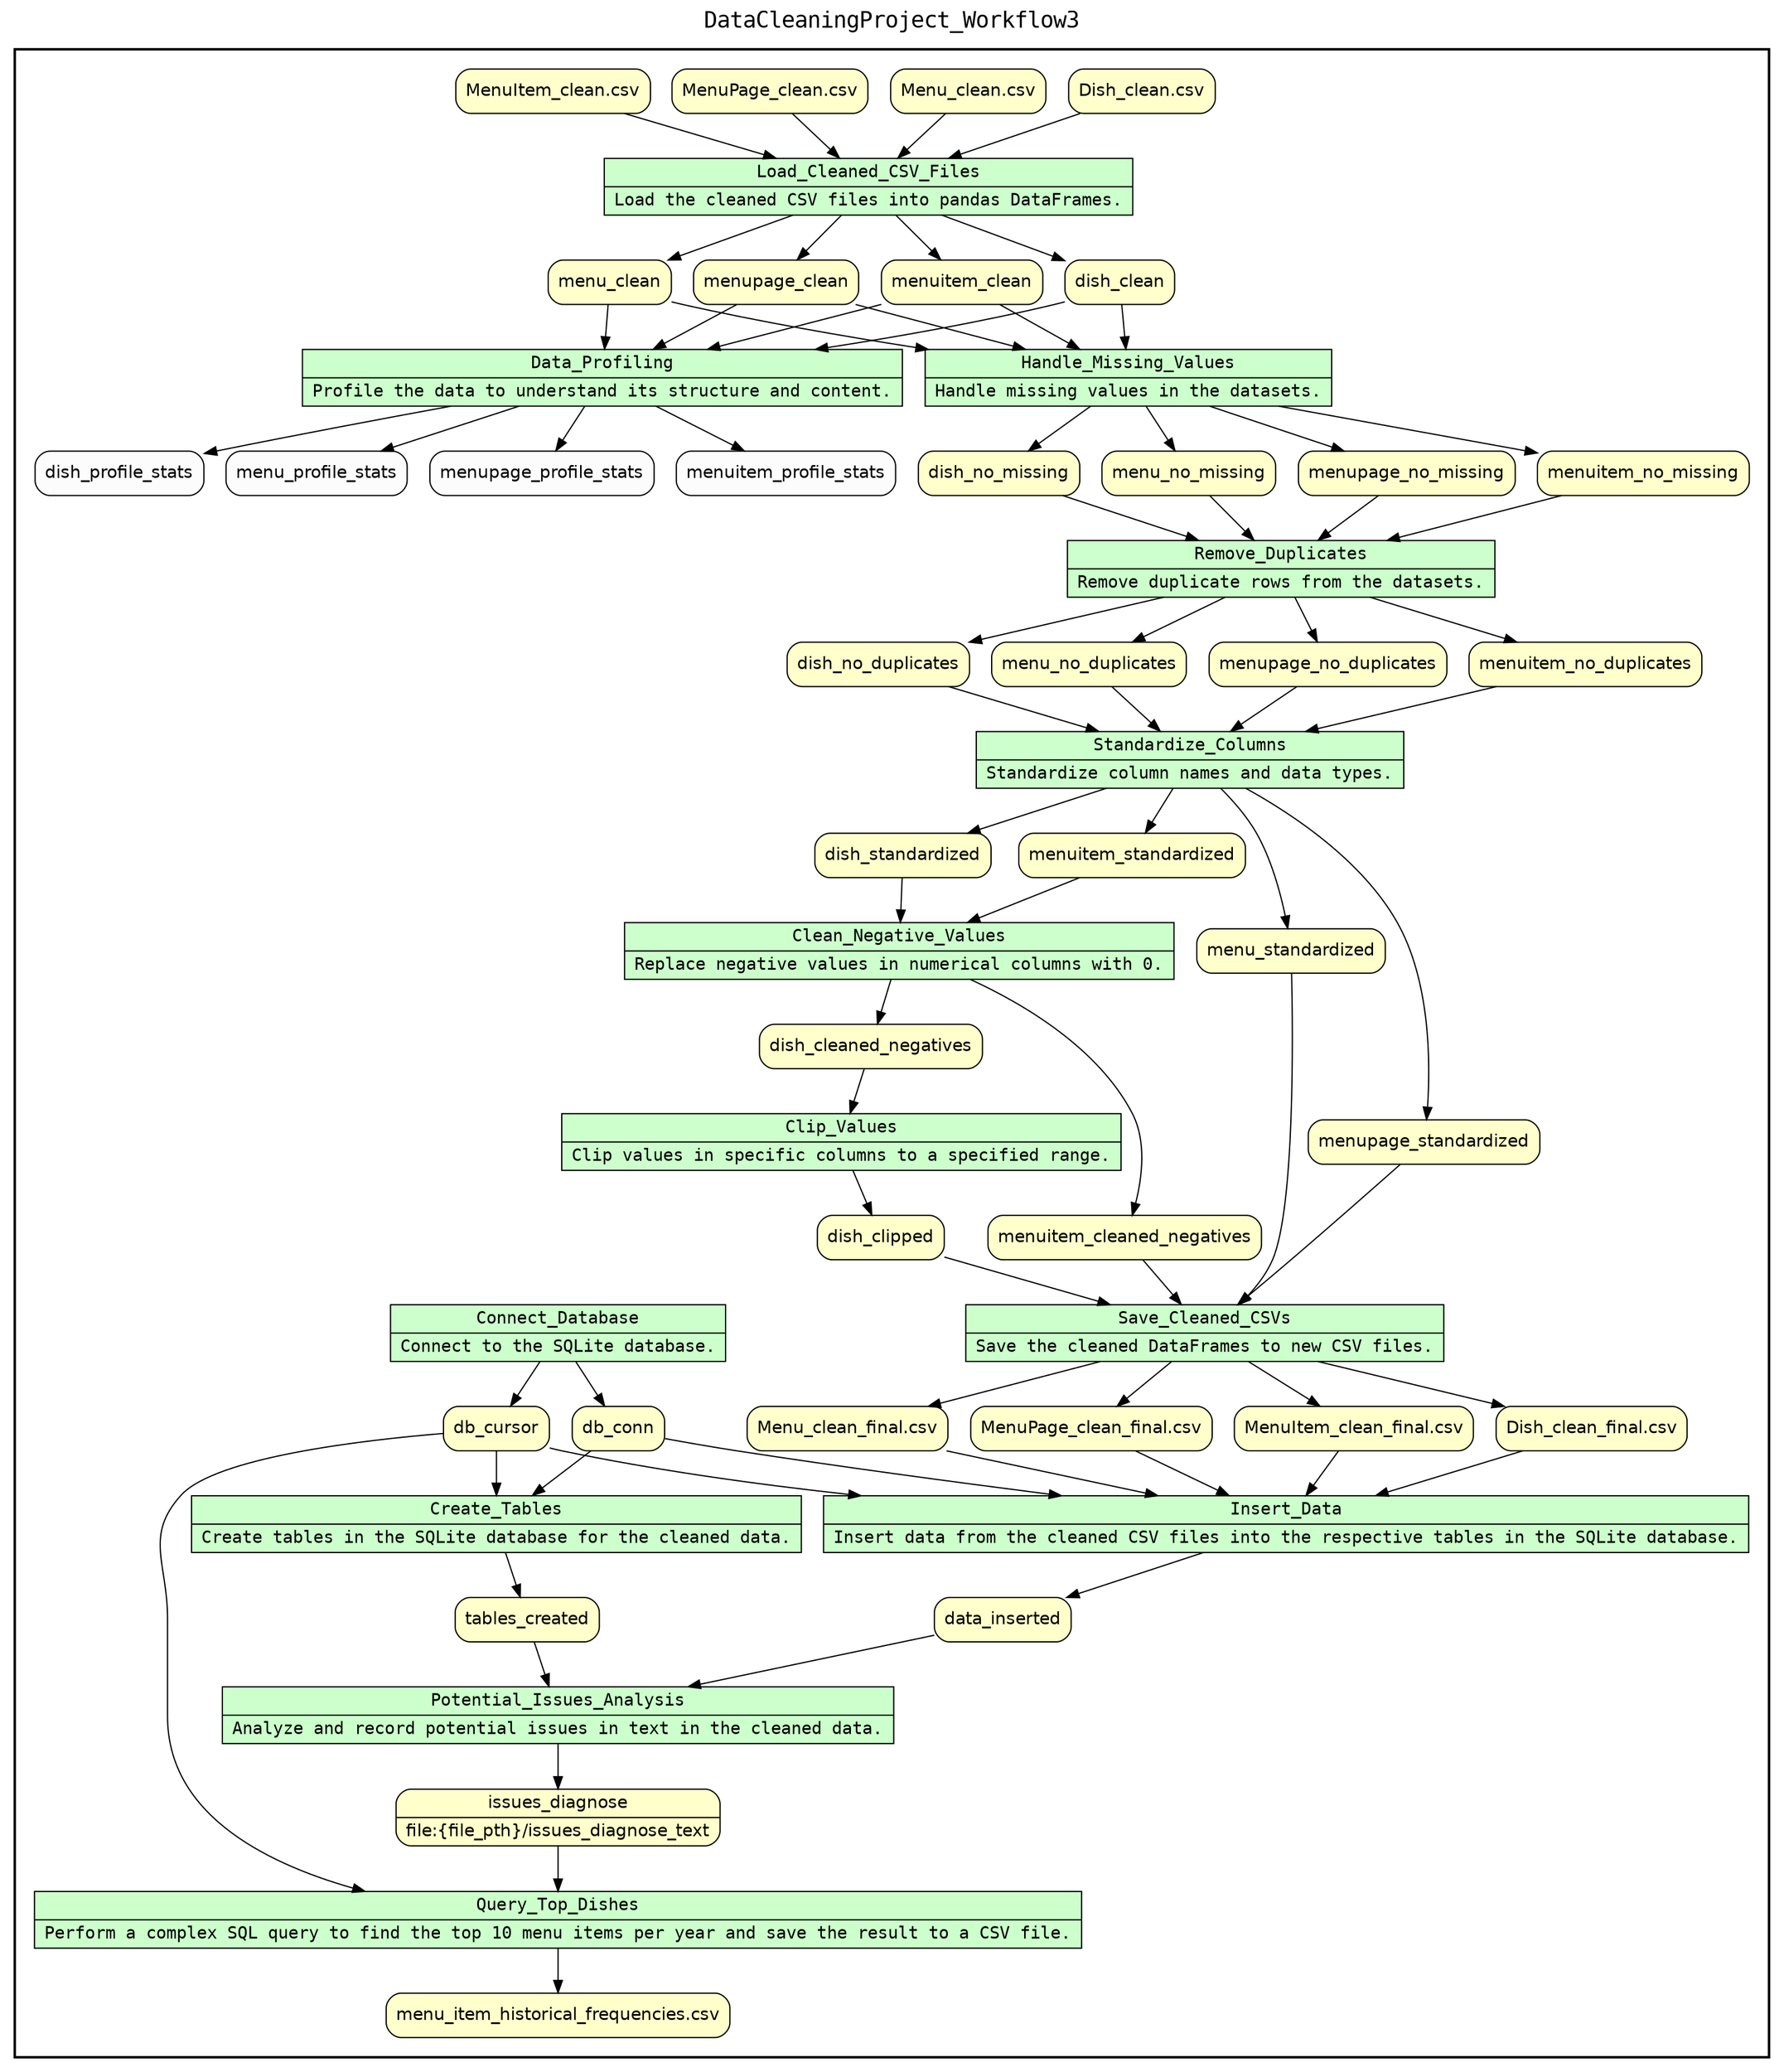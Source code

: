 
/* Start of top-level graph */
digraph Workflow {
rankdir=TB

/* Title for graph */
fontname=Courier; fontsize=18; labelloc=t
label=DataCleaningProject_Workflow3

/* Start of double cluster for drawing box around nodes in workflow */
subgraph cluster_workflow_box_outer { label=""; color=black; penwidth=2
subgraph cluster_workflow_box_inner { label=""; color=white

/* Style for nodes representing atomic programs in workflow */
node[shape=box style=filled fillcolor="#CCFFCC" peripheries=1 fontname=Courier]

/* Nodes representing atomic programs in workflow */
Load_Cleaned_CSV_Files [shape=record rankdir=LR label="{<f0> Load_Cleaned_CSV_Files |<f1> Load the cleaned CSV files into pandas DataFrames.}"];
Data_Profiling [shape=record rankdir=LR label="{<f0> Data_Profiling |<f1> Profile the data to understand its structure and content.}"];
Handle_Missing_Values [shape=record rankdir=LR label="{<f0> Handle_Missing_Values |<f1> Handle missing values in the datasets.}"];
Remove_Duplicates [shape=record rankdir=LR label="{<f0> Remove_Duplicates |<f1> Remove duplicate rows from the datasets.}"];
Standardize_Columns [shape=record rankdir=LR label="{<f0> Standardize_Columns |<f1> Standardize column names and data types.}"];
Clean_Negative_Values [shape=record rankdir=LR label="{<f0> Clean_Negative_Values |<f1> Replace negative values in numerical columns with 0.}"];
Clip_Values [shape=record rankdir=LR label="{<f0> Clip_Values |<f1> Clip values in specific columns to a specified range.}"];
Save_Cleaned_CSVs [shape=record rankdir=LR label="{<f0> Save_Cleaned_CSVs |<f1> Save the cleaned DataFrames to new CSV files.}"];
Connect_Database [shape=record rankdir=LR label="{<f0> Connect_Database |<f1> Connect to the SQLite database.}"];
Create_Tables [shape=record rankdir=LR label="{<f0> Create_Tables |<f1> Create tables in the SQLite database for the cleaned data.}"];
Insert_Data [shape=record rankdir=LR label="{<f0> Insert_Data |<f1> Insert data from the cleaned CSV files into the respective tables in the SQLite database.}"];
Potential_Issues_Analysis [shape=record rankdir=LR label="{<f0> Potential_Issues_Analysis |<f1> Analyze and record potential issues in text in the cleaned data.}"];
Query_Top_Dishes [shape=record rankdir=LR label="{<f0> Query_Top_Dishes |<f1> Perform a complex SQL query to find the top 10 menu items per year and save the result to a CSV file.}"];

/* Style for nodes representing non-parameter data channels in workflow */
node[shape=box style="rounded,filled" fillcolor="#FFFFCC" peripheries=1 fontname=Helvetica]

/* Nodes for non-parameter data channels in workflow */
"menu_item_historical_frequencies.csv"
"Dish_clean_final.csv"
"Menu_clean_final.csv"
"MenuPage_clean_final.csv"
"MenuItem_clean_final.csv"
"Dish_clean.csv"
"Menu_clean.csv"
"MenuPage_clean.csv"
"MenuItem_clean.csv"
dish_clean
menu_clean
menupage_clean
menuitem_clean
dish_no_missing
menu_no_missing
menupage_no_missing
menuitem_no_missing
dish_no_duplicates
menu_no_duplicates
menupage_no_duplicates
menuitem_no_duplicates
dish_standardized
menuitem_standardized
dish_cleaned_negatives
dish_clipped
menu_standardized
menupage_standardized
menuitem_cleaned_negatives
db_cursor
db_conn
tables_created
data_inserted
issues_diagnose [shape=record rankdir=LR label="{<f0> issues_diagnose |<f1> file\:\{file_pth\}/issues_diagnose_text}"];

/* Style for nodes representing parameter channels in workflow */
node[shape=box style="rounded,filled" fillcolor="#FCFCFC" peripheries=1 fontname=Helvetica]

/* Nodes representing parameter channels in workflow */

/* Edges representing connections between programs and channels */
Load_Cleaned_CSV_Files -> dish_clean
Load_Cleaned_CSV_Files -> menu_clean
Load_Cleaned_CSV_Files -> menupage_clean
Load_Cleaned_CSV_Files -> menuitem_clean
"Dish_clean.csv" -> Load_Cleaned_CSV_Files
"Menu_clean.csv" -> Load_Cleaned_CSV_Files
"MenuPage_clean.csv" -> Load_Cleaned_CSV_Files
"MenuItem_clean.csv" -> Load_Cleaned_CSV_Files
Data_Profiling -> dish_profile_stats
Data_Profiling -> menu_profile_stats
Data_Profiling -> menupage_profile_stats
Data_Profiling -> menuitem_profile_stats
dish_clean -> Data_Profiling
menu_clean -> Data_Profiling
menupage_clean -> Data_Profiling
menuitem_clean -> Data_Profiling
Handle_Missing_Values -> dish_no_missing
Handle_Missing_Values -> menu_no_missing
Handle_Missing_Values -> menupage_no_missing
Handle_Missing_Values -> menuitem_no_missing
dish_clean -> Handle_Missing_Values
menu_clean -> Handle_Missing_Values
menupage_clean -> Handle_Missing_Values
menuitem_clean -> Handle_Missing_Values
Remove_Duplicates -> dish_no_duplicates
Remove_Duplicates -> menu_no_duplicates
Remove_Duplicates -> menupage_no_duplicates
Remove_Duplicates -> menuitem_no_duplicates
dish_no_missing -> Remove_Duplicates
menu_no_missing -> Remove_Duplicates
menupage_no_missing -> Remove_Duplicates
menuitem_no_missing -> Remove_Duplicates
Standardize_Columns -> dish_standardized
Standardize_Columns -> menu_standardized
Standardize_Columns -> menupage_standardized
Standardize_Columns -> menuitem_standardized
dish_no_duplicates -> Standardize_Columns
menu_no_duplicates -> Standardize_Columns
menupage_no_duplicates -> Standardize_Columns
menuitem_no_duplicates -> Standardize_Columns
Clean_Negative_Values -> dish_cleaned_negatives
Clean_Negative_Values -> menuitem_cleaned_negatives
dish_standardized -> Clean_Negative_Values
menuitem_standardized -> Clean_Negative_Values
Clip_Values -> dish_clipped
dish_cleaned_negatives -> Clip_Values
Save_Cleaned_CSVs -> "Dish_clean_final.csv"
Save_Cleaned_CSVs -> "Menu_clean_final.csv"
Save_Cleaned_CSVs -> "MenuPage_clean_final.csv"
Save_Cleaned_CSVs -> "MenuItem_clean_final.csv"
dish_clipped -> Save_Cleaned_CSVs
menu_standardized -> Save_Cleaned_CSVs
menupage_standardized -> Save_Cleaned_CSVs
menuitem_cleaned_negatives -> Save_Cleaned_CSVs
Connect_Database -> db_conn
Connect_Database -> db_cursor
Create_Tables -> tables_created
db_cursor -> Create_Tables
db_conn -> Create_Tables
Insert_Data -> data_inserted
db_cursor -> Insert_Data
db_conn -> Insert_Data
"Dish_clean_final.csv" -> Insert_Data
"Menu_clean_final.csv" -> Insert_Data
"MenuPage_clean_final.csv" -> Insert_Data
"MenuItem_clean_final.csv" -> Insert_Data
Potential_Issues_Analysis -> issues_diagnose
tables_created -> Potential_Issues_Analysis
data_inserted -> Potential_Issues_Analysis
Query_Top_Dishes -> "menu_item_historical_frequencies.csv"
issues_diagnose -> Query_Top_Dishes
db_cursor -> Query_Top_Dishes

/* End of double cluster for drawing box around nodes in workflow */
}}

/* End of top-level graph */
}
